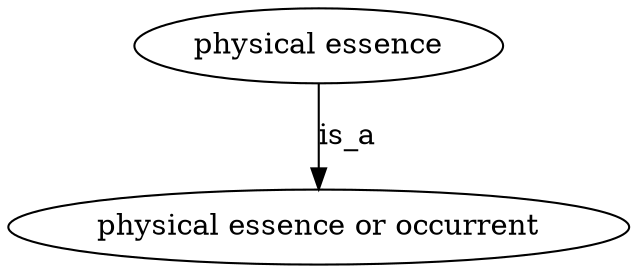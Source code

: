 digraph {
	graph [bb="0,0,297.67,123"];
	node [label="\N"];
	"physical essence"	[height=0.5,
		label="physical essence",
		pos="148.84,105",
		width=2.4553];
	"physical essence or occurrent"	[height=0.5,
		pos="148.84,18",
		width=4.1344];
	"physical essence" -> "physical essence or occurrent"	[label=is_a,
		lp="162.84,61.5",
		pos="e,148.84,36.175 148.84,86.799 148.84,75.163 148.84,59.548 148.84,46.237"];
}
